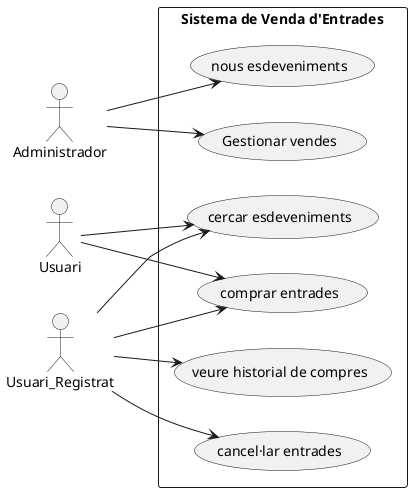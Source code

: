 @startuml
left to right direction

actor Administrador
actor Usuari
actor Usuari_Registrat

rectangle "Sistema de Venda d'Entrades" {
   Usuari --> (cercar esdeveniments)
   Usuari --> (comprar entrades)
   Usuari_Registrat  --> (cercar esdeveniments)
   Usuari_Registrat  --> (comprar entrades)
   Usuari_Registrat  --> (veure historial de compres)
   Usuari_Registrat  --> (cancel·lar entrades)
   Administrador --> (nous esdeveniments)
   Administrador --> (Gestionar vendes)
}
@enduml